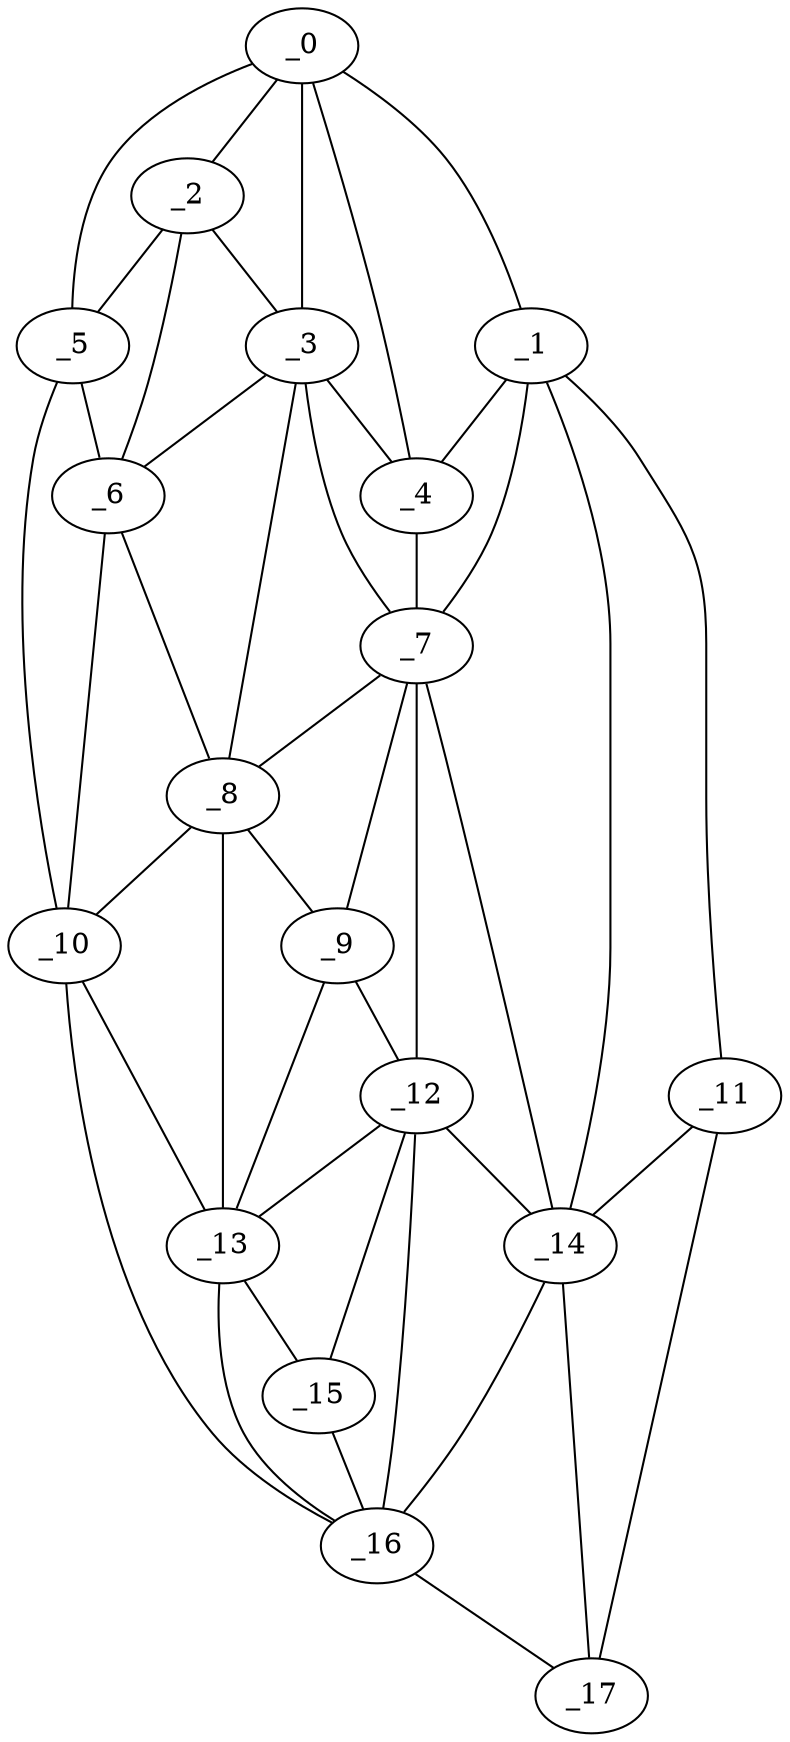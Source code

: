 graph "obj14__150.gxl" {
	_0	 [x=27,
		y=28];
	_1	 [x=33,
		y=77];
	_0 -- _1	 [valence=1];
	_2	 [x=38,
		y=22];
	_0 -- _2	 [valence=1];
	_3	 [x=40,
		y=35];
	_0 -- _3	 [valence=2];
	_4	 [x=44,
		y=56];
	_0 -- _4	 [valence=1];
	_5	 [x=47,
		y=7];
	_0 -- _5	 [valence=1];
	_1 -- _4	 [valence=2];
	_7	 [x=68,
		y=57];
	_1 -- _7	 [valence=2];
	_11	 [x=87,
		y=123];
	_1 -- _11	 [valence=1];
	_14	 [x=93,
		y=88];
	_1 -- _14	 [valence=2];
	_2 -- _3	 [valence=1];
	_2 -- _5	 [valence=2];
	_6	 [x=68,
		y=13];
	_2 -- _6	 [valence=2];
	_3 -- _4	 [valence=2];
	_3 -- _6	 [valence=2];
	_3 -- _7	 [valence=2];
	_8	 [x=74,
		y=24];
	_3 -- _8	 [valence=1];
	_4 -- _7	 [valence=1];
	_5 -- _6	 [valence=1];
	_10	 [x=83,
		y=3];
	_5 -- _10	 [valence=1];
	_6 -- _8	 [valence=2];
	_6 -- _10	 [valence=2];
	_7 -- _8	 [valence=2];
	_9	 [x=80,
		y=53];
	_7 -- _9	 [valence=2];
	_12	 [x=88,
		y=63];
	_7 -- _12	 [valence=2];
	_7 -- _14	 [valence=2];
	_8 -- _9	 [valence=1];
	_8 -- _10	 [valence=2];
	_13	 [x=92,
		y=49];
	_8 -- _13	 [valence=2];
	_9 -- _12	 [valence=1];
	_9 -- _13	 [valence=2];
	_10 -- _13	 [valence=1];
	_16	 [x=99,
		y=71];
	_10 -- _16	 [valence=1];
	_11 -- _14	 [valence=2];
	_17	 [x=99,
		y=117];
	_11 -- _17	 [valence=1];
	_12 -- _13	 [valence=2];
	_12 -- _14	 [valence=1];
	_15	 [x=95,
		y=60];
	_12 -- _15	 [valence=2];
	_12 -- _16	 [valence=2];
	_13 -- _15	 [valence=2];
	_13 -- _16	 [valence=1];
	_14 -- _16	 [valence=1];
	_14 -- _17	 [valence=2];
	_15 -- _16	 [valence=1];
	_16 -- _17	 [valence=1];
}

